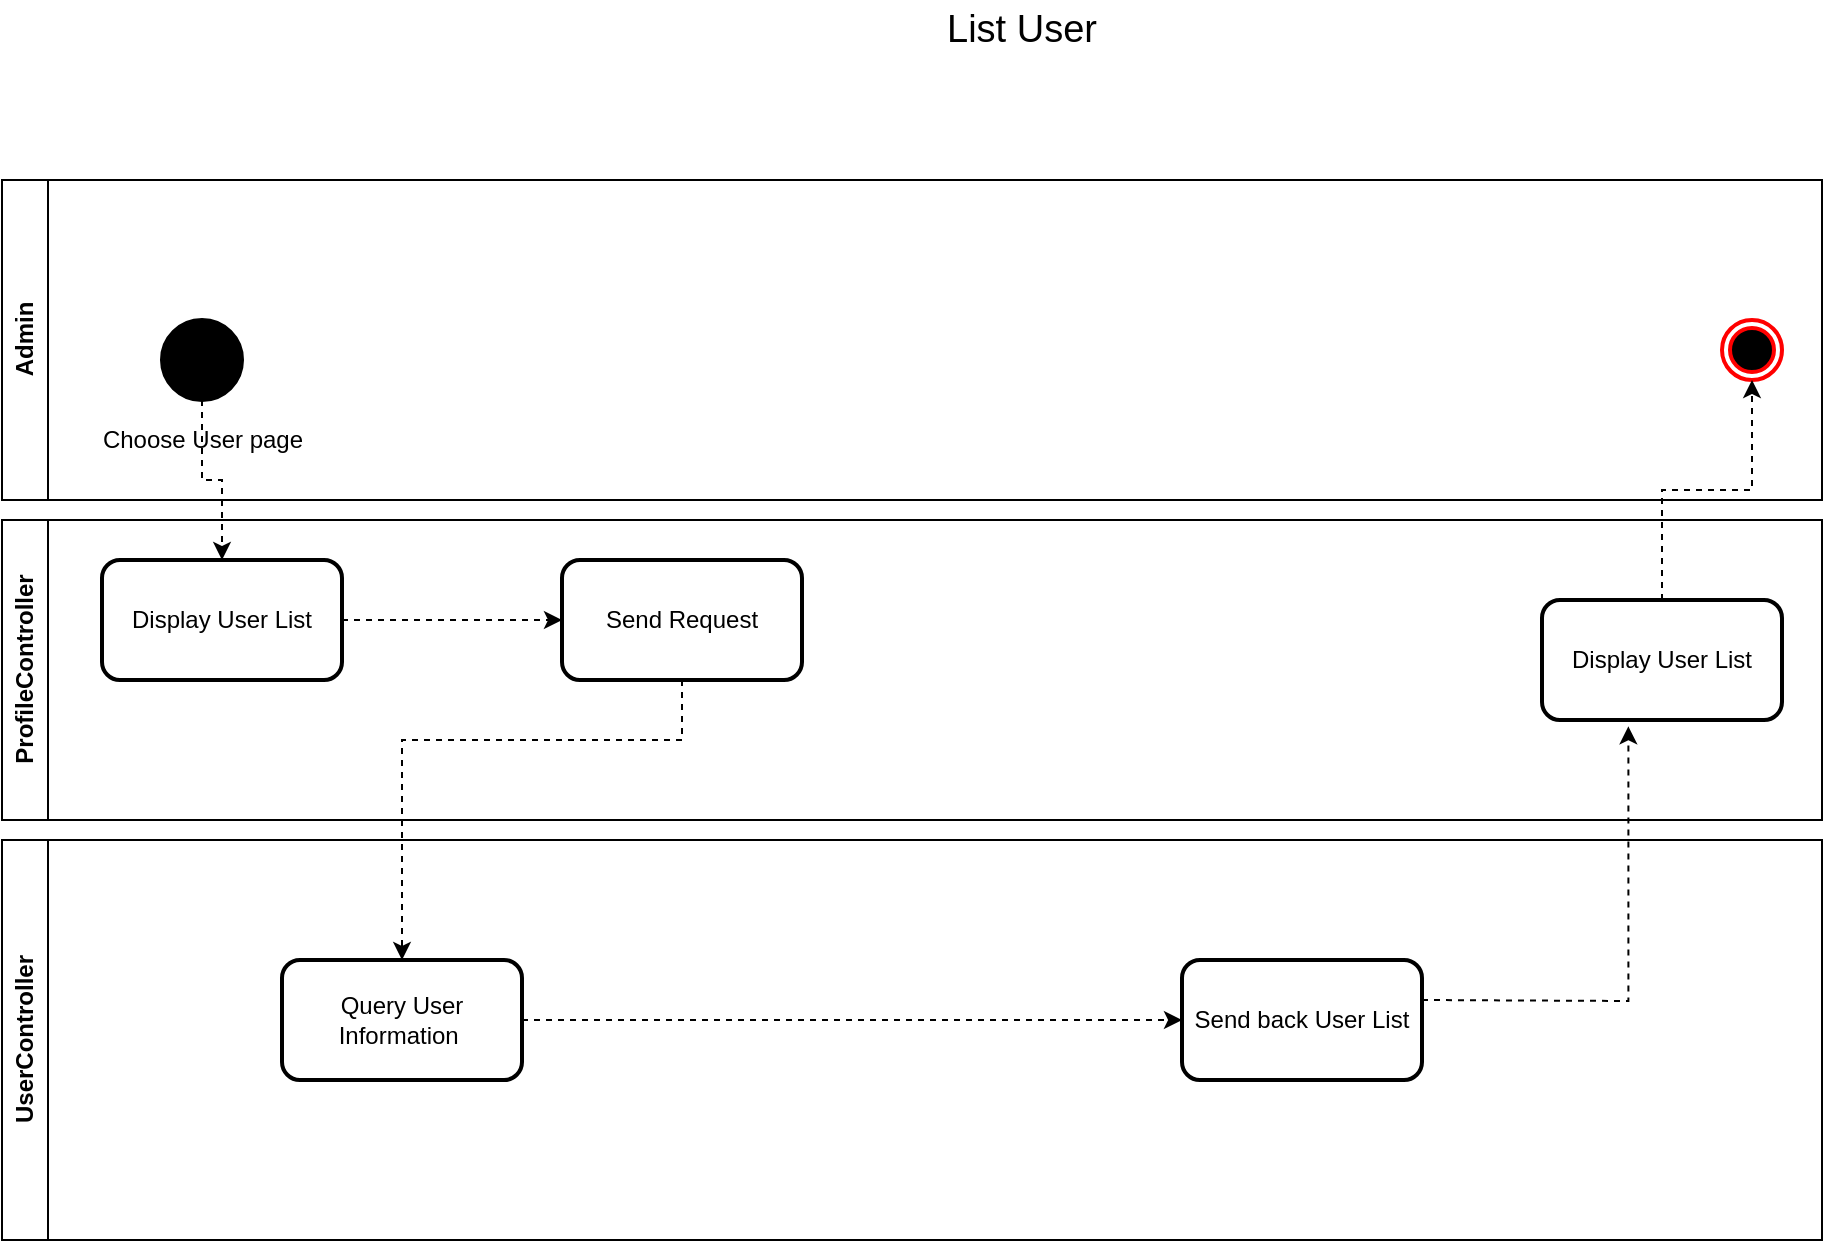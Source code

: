 <mxfile version="20.8.18" type="github">
  <diagram name="Page-1" id="vJXkmhZ6JJTsVAbimUCU">
    <mxGraphModel dx="1144" dy="647" grid="1" gridSize="10" guides="1" tooltips="1" connect="1" arrows="1" fold="1" page="1" pageScale="1" pageWidth="850" pageHeight="1100" math="0" shadow="0">
      <root>
        <mxCell id="0" />
        <mxCell id="1" parent="0" />
        <mxCell id="OhHFQgeIbm5aqrotHhMA-1" value="Admin" style="swimlane;horizontal=0;whiteSpace=wrap;html=1;" vertex="1" parent="1">
          <mxGeometry x="40" y="130" width="910" height="160" as="geometry" />
        </mxCell>
        <mxCell id="OhHFQgeIbm5aqrotHhMA-2" value="Choose  User page " style="shape=ellipse;html=1;fillColor=strokeColor;strokeWidth=2;verticalLabelPosition=bottom;verticalAlignment=top;perimeter=ellipsePerimeter;" vertex="1" parent="OhHFQgeIbm5aqrotHhMA-1">
          <mxGeometry x="80" y="70" width="40" height="40" as="geometry" />
        </mxCell>
        <mxCell id="OhHFQgeIbm5aqrotHhMA-3" value="" style="ellipse;html=1;shape=endState;fillColor=#000000;strokeColor=#ff0000;strokeWidth=2;fontFamily=Helvetica;fontSize=12;fontColor=default;" vertex="1" parent="OhHFQgeIbm5aqrotHhMA-1">
          <mxGeometry x="860" y="70" width="30" height="30" as="geometry" />
        </mxCell>
        <mxCell id="OhHFQgeIbm5aqrotHhMA-4" value="ProfileController" style="swimlane;horizontal=0;whiteSpace=wrap;html=1;" vertex="1" parent="1">
          <mxGeometry x="40" y="300" width="910" height="150" as="geometry" />
        </mxCell>
        <mxCell id="OhHFQgeIbm5aqrotHhMA-5" value="Display User List" style="rounded=1;whiteSpace=wrap;html=1;strokeWidth=2;fontFamily=Helvetica;fontSize=12;" vertex="1" parent="OhHFQgeIbm5aqrotHhMA-4">
          <mxGeometry x="770" y="40" width="120" height="60" as="geometry" />
        </mxCell>
        <mxCell id="OhHFQgeIbm5aqrotHhMA-6" style="edgeStyle=orthogonalEdgeStyle;rounded=0;orthogonalLoop=1;jettySize=auto;html=1;dashed=1;" edge="1" parent="OhHFQgeIbm5aqrotHhMA-4" source="OhHFQgeIbm5aqrotHhMA-7" target="OhHFQgeIbm5aqrotHhMA-8">
          <mxGeometry relative="1" as="geometry" />
        </mxCell>
        <mxCell id="OhHFQgeIbm5aqrotHhMA-7" value="Display User List" style="rounded=1;whiteSpace=wrap;html=1;strokeWidth=2;fontFamily=Helvetica;fontSize=12;" vertex="1" parent="OhHFQgeIbm5aqrotHhMA-4">
          <mxGeometry x="50" y="20" width="120" height="60" as="geometry" />
        </mxCell>
        <mxCell id="OhHFQgeIbm5aqrotHhMA-8" value="Send Request " style="rounded=1;whiteSpace=wrap;html=1;strokeWidth=2;fontFamily=Helvetica;fontSize=12;" vertex="1" parent="OhHFQgeIbm5aqrotHhMA-4">
          <mxGeometry x="280" y="20" width="120" height="60" as="geometry" />
        </mxCell>
        <mxCell id="OhHFQgeIbm5aqrotHhMA-9" value="UserController" style="swimlane;horizontal=0;whiteSpace=wrap;html=1;" vertex="1" parent="1">
          <mxGeometry x="40" y="460" width="910" height="200" as="geometry" />
        </mxCell>
        <mxCell id="OhHFQgeIbm5aqrotHhMA-11" style="edgeStyle=orthogonalEdgeStyle;rounded=0;orthogonalLoop=1;jettySize=auto;html=1;entryX=0;entryY=0.5;entryDx=0;entryDy=0;dashed=1;" edge="1" parent="OhHFQgeIbm5aqrotHhMA-9" source="OhHFQgeIbm5aqrotHhMA-12" target="OhHFQgeIbm5aqrotHhMA-19">
          <mxGeometry relative="1" as="geometry">
            <mxPoint x="590" y="65" as="targetPoint" />
            <Array as="points" />
          </mxGeometry>
        </mxCell>
        <mxCell id="OhHFQgeIbm5aqrotHhMA-12" value="Query User Information&amp;nbsp;" style="rounded=1;whiteSpace=wrap;html=1;strokeWidth=2;fontFamily=Helvetica;fontSize=12;" vertex="1" parent="OhHFQgeIbm5aqrotHhMA-9">
          <mxGeometry x="140" y="60" width="120" height="60" as="geometry" />
        </mxCell>
        <mxCell id="OhHFQgeIbm5aqrotHhMA-19" value="Send back User List" style="rounded=1;whiteSpace=wrap;html=1;strokeWidth=2;fontFamily=Helvetica;fontSize=12;" vertex="1" parent="OhHFQgeIbm5aqrotHhMA-9">
          <mxGeometry x="590" y="60" width="120" height="60" as="geometry" />
        </mxCell>
        <mxCell id="OhHFQgeIbm5aqrotHhMA-13" style="edgeStyle=orthogonalEdgeStyle;rounded=0;orthogonalLoop=1;jettySize=auto;html=1;entryX=0.5;entryY=1;entryDx=0;entryDy=0;dashed=1;strokeWidth=1;fontFamily=Helvetica;fontSize=12;fontColor=default;" edge="1" parent="1" source="OhHFQgeIbm5aqrotHhMA-5" target="OhHFQgeIbm5aqrotHhMA-3">
          <mxGeometry relative="1" as="geometry" />
        </mxCell>
        <mxCell id="OhHFQgeIbm5aqrotHhMA-14" style="edgeStyle=orthogonalEdgeStyle;rounded=0;orthogonalLoop=1;jettySize=auto;html=1;entryX=0.5;entryY=0;entryDx=0;entryDy=0;dashed=1;strokeWidth=1;fontFamily=Helvetica;fontSize=12;fontColor=default;" edge="1" parent="1" source="OhHFQgeIbm5aqrotHhMA-2" target="OhHFQgeIbm5aqrotHhMA-7">
          <mxGeometry relative="1" as="geometry" />
        </mxCell>
        <mxCell id="OhHFQgeIbm5aqrotHhMA-15" value="List User" style="text;html=1;strokeColor=none;fillColor=none;align=center;verticalAlign=middle;whiteSpace=wrap;rounded=0;fontSize=19;" vertex="1" parent="1">
          <mxGeometry x="460" y="40" width="180" height="30" as="geometry" />
        </mxCell>
        <mxCell id="OhHFQgeIbm5aqrotHhMA-16" style="edgeStyle=orthogonalEdgeStyle;rounded=0;orthogonalLoop=1;jettySize=auto;html=1;dashed=1;" edge="1" parent="1" source="OhHFQgeIbm5aqrotHhMA-8" target="OhHFQgeIbm5aqrotHhMA-12">
          <mxGeometry relative="1" as="geometry">
            <Array as="points">
              <mxPoint x="380" y="410" />
              <mxPoint x="240" y="410" />
            </Array>
          </mxGeometry>
        </mxCell>
        <mxCell id="OhHFQgeIbm5aqrotHhMA-17" style="edgeStyle=orthogonalEdgeStyle;rounded=0;orthogonalLoop=1;jettySize=auto;html=1;entryX=0.36;entryY=1.053;entryDx=0;entryDy=0;entryPerimeter=0;dashed=1;" edge="1" parent="1" target="OhHFQgeIbm5aqrotHhMA-5">
          <mxGeometry relative="1" as="geometry">
            <mxPoint x="750" y="540" as="sourcePoint" />
          </mxGeometry>
        </mxCell>
      </root>
    </mxGraphModel>
  </diagram>
</mxfile>
